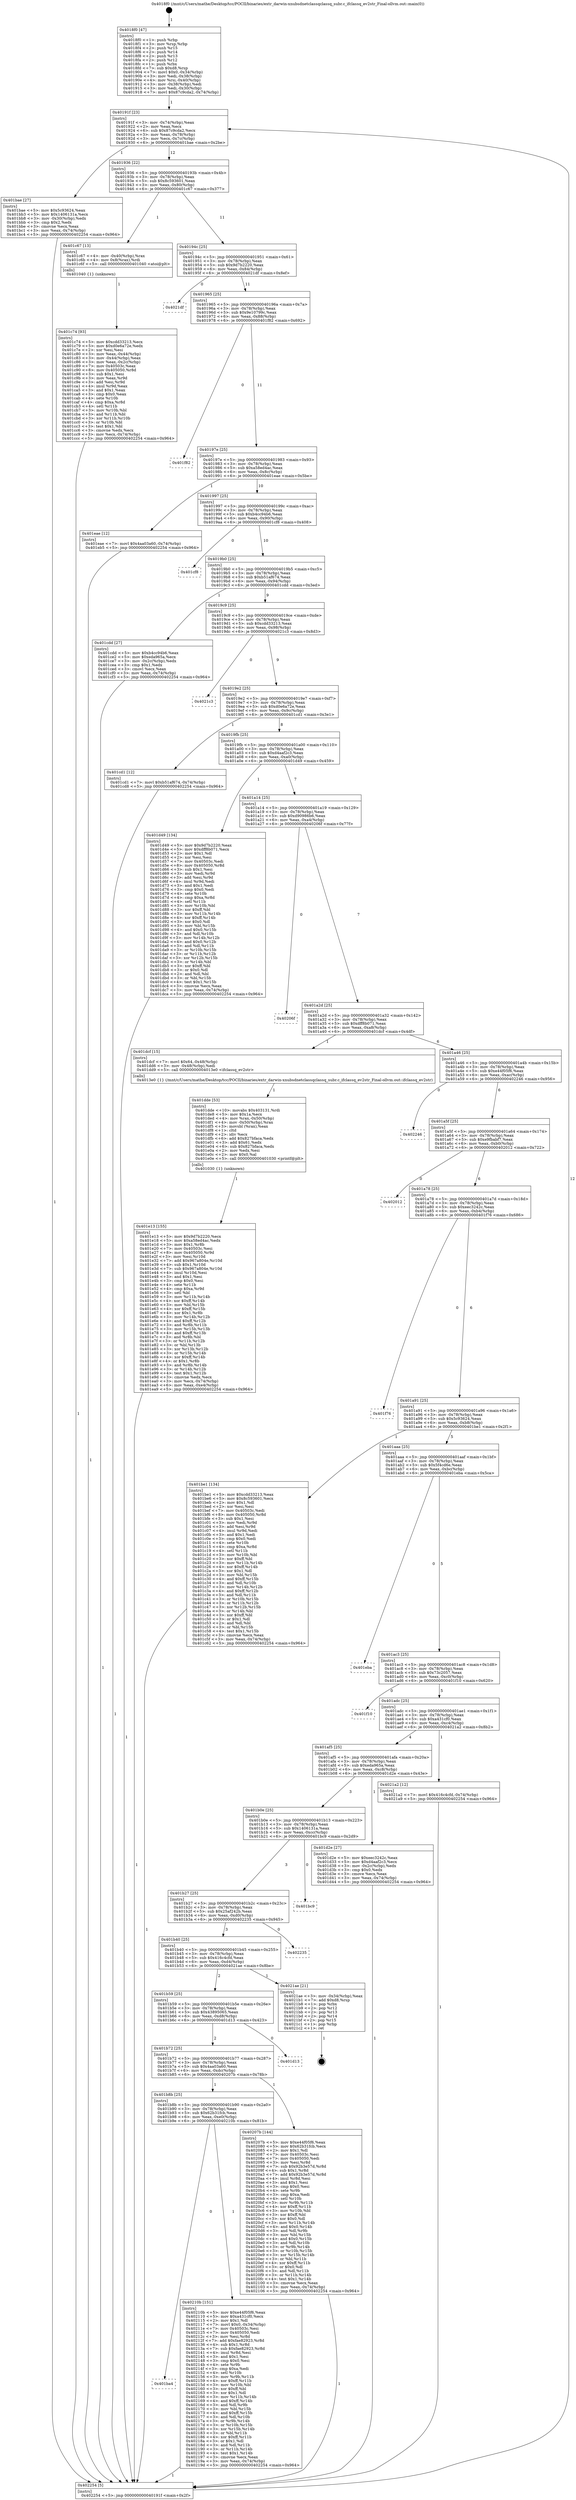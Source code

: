 digraph "0x4018f0" {
  label = "0x4018f0 (/mnt/c/Users/mathe/Desktop/tcc/POCII/binaries/extr_darwin-xnubsdnetclassqclassq_subr.c_ifclassq_ev2str_Final-ollvm.out::main(0))"
  labelloc = "t"
  node[shape=record]

  Entry [label="",width=0.3,height=0.3,shape=circle,fillcolor=black,style=filled]
  "0x40191f" [label="{
     0x40191f [23]\l
     | [instrs]\l
     &nbsp;&nbsp;0x40191f \<+3\>: mov -0x74(%rbp),%eax\l
     &nbsp;&nbsp;0x401922 \<+2\>: mov %eax,%ecx\l
     &nbsp;&nbsp;0x401924 \<+6\>: sub $0x87c9cda2,%ecx\l
     &nbsp;&nbsp;0x40192a \<+3\>: mov %eax,-0x78(%rbp)\l
     &nbsp;&nbsp;0x40192d \<+3\>: mov %ecx,-0x7c(%rbp)\l
     &nbsp;&nbsp;0x401930 \<+6\>: je 0000000000401bae \<main+0x2be\>\l
  }"]
  "0x401bae" [label="{
     0x401bae [27]\l
     | [instrs]\l
     &nbsp;&nbsp;0x401bae \<+5\>: mov $0x5c93624,%eax\l
     &nbsp;&nbsp;0x401bb3 \<+5\>: mov $0x1406131a,%ecx\l
     &nbsp;&nbsp;0x401bb8 \<+3\>: mov -0x30(%rbp),%edx\l
     &nbsp;&nbsp;0x401bbb \<+3\>: cmp $0x2,%edx\l
     &nbsp;&nbsp;0x401bbe \<+3\>: cmovne %ecx,%eax\l
     &nbsp;&nbsp;0x401bc1 \<+3\>: mov %eax,-0x74(%rbp)\l
     &nbsp;&nbsp;0x401bc4 \<+5\>: jmp 0000000000402254 \<main+0x964\>\l
  }"]
  "0x401936" [label="{
     0x401936 [22]\l
     | [instrs]\l
     &nbsp;&nbsp;0x401936 \<+5\>: jmp 000000000040193b \<main+0x4b\>\l
     &nbsp;&nbsp;0x40193b \<+3\>: mov -0x78(%rbp),%eax\l
     &nbsp;&nbsp;0x40193e \<+5\>: sub $0x8c593601,%eax\l
     &nbsp;&nbsp;0x401943 \<+3\>: mov %eax,-0x80(%rbp)\l
     &nbsp;&nbsp;0x401946 \<+6\>: je 0000000000401c67 \<main+0x377\>\l
  }"]
  "0x402254" [label="{
     0x402254 [5]\l
     | [instrs]\l
     &nbsp;&nbsp;0x402254 \<+5\>: jmp 000000000040191f \<main+0x2f\>\l
  }"]
  "0x4018f0" [label="{
     0x4018f0 [47]\l
     | [instrs]\l
     &nbsp;&nbsp;0x4018f0 \<+1\>: push %rbp\l
     &nbsp;&nbsp;0x4018f1 \<+3\>: mov %rsp,%rbp\l
     &nbsp;&nbsp;0x4018f4 \<+2\>: push %r15\l
     &nbsp;&nbsp;0x4018f6 \<+2\>: push %r14\l
     &nbsp;&nbsp;0x4018f8 \<+2\>: push %r13\l
     &nbsp;&nbsp;0x4018fa \<+2\>: push %r12\l
     &nbsp;&nbsp;0x4018fc \<+1\>: push %rbx\l
     &nbsp;&nbsp;0x4018fd \<+7\>: sub $0xd8,%rsp\l
     &nbsp;&nbsp;0x401904 \<+7\>: movl $0x0,-0x34(%rbp)\l
     &nbsp;&nbsp;0x40190b \<+3\>: mov %edi,-0x38(%rbp)\l
     &nbsp;&nbsp;0x40190e \<+4\>: mov %rsi,-0x40(%rbp)\l
     &nbsp;&nbsp;0x401912 \<+3\>: mov -0x38(%rbp),%edi\l
     &nbsp;&nbsp;0x401915 \<+3\>: mov %edi,-0x30(%rbp)\l
     &nbsp;&nbsp;0x401918 \<+7\>: movl $0x87c9cda2,-0x74(%rbp)\l
  }"]
  Exit [label="",width=0.3,height=0.3,shape=circle,fillcolor=black,style=filled,peripheries=2]
  "0x401c67" [label="{
     0x401c67 [13]\l
     | [instrs]\l
     &nbsp;&nbsp;0x401c67 \<+4\>: mov -0x40(%rbp),%rax\l
     &nbsp;&nbsp;0x401c6b \<+4\>: mov 0x8(%rax),%rdi\l
     &nbsp;&nbsp;0x401c6f \<+5\>: call 0000000000401040 \<atoi@plt\>\l
     | [calls]\l
     &nbsp;&nbsp;0x401040 \{1\} (unknown)\l
  }"]
  "0x40194c" [label="{
     0x40194c [25]\l
     | [instrs]\l
     &nbsp;&nbsp;0x40194c \<+5\>: jmp 0000000000401951 \<main+0x61\>\l
     &nbsp;&nbsp;0x401951 \<+3\>: mov -0x78(%rbp),%eax\l
     &nbsp;&nbsp;0x401954 \<+5\>: sub $0x9d7b2220,%eax\l
     &nbsp;&nbsp;0x401959 \<+6\>: mov %eax,-0x84(%rbp)\l
     &nbsp;&nbsp;0x40195f \<+6\>: je 00000000004021df \<main+0x8ef\>\l
  }"]
  "0x401ba4" [label="{
     0x401ba4\l
  }", style=dashed]
  "0x4021df" [label="{
     0x4021df\l
  }", style=dashed]
  "0x401965" [label="{
     0x401965 [25]\l
     | [instrs]\l
     &nbsp;&nbsp;0x401965 \<+5\>: jmp 000000000040196a \<main+0x7a\>\l
     &nbsp;&nbsp;0x40196a \<+3\>: mov -0x78(%rbp),%eax\l
     &nbsp;&nbsp;0x40196d \<+5\>: sub $0x9e10799c,%eax\l
     &nbsp;&nbsp;0x401972 \<+6\>: mov %eax,-0x88(%rbp)\l
     &nbsp;&nbsp;0x401978 \<+6\>: je 0000000000401f82 \<main+0x692\>\l
  }"]
  "0x40210b" [label="{
     0x40210b [151]\l
     | [instrs]\l
     &nbsp;&nbsp;0x40210b \<+5\>: mov $0xe44f05f6,%eax\l
     &nbsp;&nbsp;0x402110 \<+5\>: mov $0xa431cf0,%ecx\l
     &nbsp;&nbsp;0x402115 \<+2\>: mov $0x1,%dl\l
     &nbsp;&nbsp;0x402117 \<+7\>: movl $0x0,-0x34(%rbp)\l
     &nbsp;&nbsp;0x40211e \<+7\>: mov 0x40503c,%esi\l
     &nbsp;&nbsp;0x402125 \<+7\>: mov 0x405050,%edi\l
     &nbsp;&nbsp;0x40212c \<+3\>: mov %esi,%r8d\l
     &nbsp;&nbsp;0x40212f \<+7\>: add $0xfae82923,%r8d\l
     &nbsp;&nbsp;0x402136 \<+4\>: sub $0x1,%r8d\l
     &nbsp;&nbsp;0x40213a \<+7\>: sub $0xfae82923,%r8d\l
     &nbsp;&nbsp;0x402141 \<+4\>: imul %r8d,%esi\l
     &nbsp;&nbsp;0x402145 \<+3\>: and $0x1,%esi\l
     &nbsp;&nbsp;0x402148 \<+3\>: cmp $0x0,%esi\l
     &nbsp;&nbsp;0x40214b \<+4\>: sete %r9b\l
     &nbsp;&nbsp;0x40214f \<+3\>: cmp $0xa,%edi\l
     &nbsp;&nbsp;0x402152 \<+4\>: setl %r10b\l
     &nbsp;&nbsp;0x402156 \<+3\>: mov %r9b,%r11b\l
     &nbsp;&nbsp;0x402159 \<+4\>: xor $0xff,%r11b\l
     &nbsp;&nbsp;0x40215d \<+3\>: mov %r10b,%bl\l
     &nbsp;&nbsp;0x402160 \<+3\>: xor $0xff,%bl\l
     &nbsp;&nbsp;0x402163 \<+3\>: xor $0x1,%dl\l
     &nbsp;&nbsp;0x402166 \<+3\>: mov %r11b,%r14b\l
     &nbsp;&nbsp;0x402169 \<+4\>: and $0xff,%r14b\l
     &nbsp;&nbsp;0x40216d \<+3\>: and %dl,%r9b\l
     &nbsp;&nbsp;0x402170 \<+3\>: mov %bl,%r15b\l
     &nbsp;&nbsp;0x402173 \<+4\>: and $0xff,%r15b\l
     &nbsp;&nbsp;0x402177 \<+3\>: and %dl,%r10b\l
     &nbsp;&nbsp;0x40217a \<+3\>: or %r9b,%r14b\l
     &nbsp;&nbsp;0x40217d \<+3\>: or %r10b,%r15b\l
     &nbsp;&nbsp;0x402180 \<+3\>: xor %r15b,%r14b\l
     &nbsp;&nbsp;0x402183 \<+3\>: or %bl,%r11b\l
     &nbsp;&nbsp;0x402186 \<+4\>: xor $0xff,%r11b\l
     &nbsp;&nbsp;0x40218a \<+3\>: or $0x1,%dl\l
     &nbsp;&nbsp;0x40218d \<+3\>: and %dl,%r11b\l
     &nbsp;&nbsp;0x402190 \<+3\>: or %r11b,%r14b\l
     &nbsp;&nbsp;0x402193 \<+4\>: test $0x1,%r14b\l
     &nbsp;&nbsp;0x402197 \<+3\>: cmovne %ecx,%eax\l
     &nbsp;&nbsp;0x40219a \<+3\>: mov %eax,-0x74(%rbp)\l
     &nbsp;&nbsp;0x40219d \<+5\>: jmp 0000000000402254 \<main+0x964\>\l
  }"]
  "0x401f82" [label="{
     0x401f82\l
  }", style=dashed]
  "0x40197e" [label="{
     0x40197e [25]\l
     | [instrs]\l
     &nbsp;&nbsp;0x40197e \<+5\>: jmp 0000000000401983 \<main+0x93\>\l
     &nbsp;&nbsp;0x401983 \<+3\>: mov -0x78(%rbp),%eax\l
     &nbsp;&nbsp;0x401986 \<+5\>: sub $0xa58ed4ac,%eax\l
     &nbsp;&nbsp;0x40198b \<+6\>: mov %eax,-0x8c(%rbp)\l
     &nbsp;&nbsp;0x401991 \<+6\>: je 0000000000401eae \<main+0x5be\>\l
  }"]
  "0x401b8b" [label="{
     0x401b8b [25]\l
     | [instrs]\l
     &nbsp;&nbsp;0x401b8b \<+5\>: jmp 0000000000401b90 \<main+0x2a0\>\l
     &nbsp;&nbsp;0x401b90 \<+3\>: mov -0x78(%rbp),%eax\l
     &nbsp;&nbsp;0x401b93 \<+5\>: sub $0x62b31fcb,%eax\l
     &nbsp;&nbsp;0x401b98 \<+6\>: mov %eax,-0xe0(%rbp)\l
     &nbsp;&nbsp;0x401b9e \<+6\>: je 000000000040210b \<main+0x81b\>\l
  }"]
  "0x401eae" [label="{
     0x401eae [12]\l
     | [instrs]\l
     &nbsp;&nbsp;0x401eae \<+7\>: movl $0x4aa03a60,-0x74(%rbp)\l
     &nbsp;&nbsp;0x401eb5 \<+5\>: jmp 0000000000402254 \<main+0x964\>\l
  }"]
  "0x401997" [label="{
     0x401997 [25]\l
     | [instrs]\l
     &nbsp;&nbsp;0x401997 \<+5\>: jmp 000000000040199c \<main+0xac\>\l
     &nbsp;&nbsp;0x40199c \<+3\>: mov -0x78(%rbp),%eax\l
     &nbsp;&nbsp;0x40199f \<+5\>: sub $0xb4cc94b6,%eax\l
     &nbsp;&nbsp;0x4019a4 \<+6\>: mov %eax,-0x90(%rbp)\l
     &nbsp;&nbsp;0x4019aa \<+6\>: je 0000000000401cf8 \<main+0x408\>\l
  }"]
  "0x40207b" [label="{
     0x40207b [144]\l
     | [instrs]\l
     &nbsp;&nbsp;0x40207b \<+5\>: mov $0xe44f05f6,%eax\l
     &nbsp;&nbsp;0x402080 \<+5\>: mov $0x62b31fcb,%ecx\l
     &nbsp;&nbsp;0x402085 \<+2\>: mov $0x1,%dl\l
     &nbsp;&nbsp;0x402087 \<+7\>: mov 0x40503c,%esi\l
     &nbsp;&nbsp;0x40208e \<+7\>: mov 0x405050,%edi\l
     &nbsp;&nbsp;0x402095 \<+3\>: mov %esi,%r8d\l
     &nbsp;&nbsp;0x402098 \<+7\>: sub $0x92b3e57d,%r8d\l
     &nbsp;&nbsp;0x40209f \<+4\>: sub $0x1,%r8d\l
     &nbsp;&nbsp;0x4020a3 \<+7\>: add $0x92b3e57d,%r8d\l
     &nbsp;&nbsp;0x4020aa \<+4\>: imul %r8d,%esi\l
     &nbsp;&nbsp;0x4020ae \<+3\>: and $0x1,%esi\l
     &nbsp;&nbsp;0x4020b1 \<+3\>: cmp $0x0,%esi\l
     &nbsp;&nbsp;0x4020b4 \<+4\>: sete %r9b\l
     &nbsp;&nbsp;0x4020b8 \<+3\>: cmp $0xa,%edi\l
     &nbsp;&nbsp;0x4020bb \<+4\>: setl %r10b\l
     &nbsp;&nbsp;0x4020bf \<+3\>: mov %r9b,%r11b\l
     &nbsp;&nbsp;0x4020c2 \<+4\>: xor $0xff,%r11b\l
     &nbsp;&nbsp;0x4020c6 \<+3\>: mov %r10b,%bl\l
     &nbsp;&nbsp;0x4020c9 \<+3\>: xor $0xff,%bl\l
     &nbsp;&nbsp;0x4020cc \<+3\>: xor $0x0,%dl\l
     &nbsp;&nbsp;0x4020cf \<+3\>: mov %r11b,%r14b\l
     &nbsp;&nbsp;0x4020d2 \<+4\>: and $0x0,%r14b\l
     &nbsp;&nbsp;0x4020d6 \<+3\>: and %dl,%r9b\l
     &nbsp;&nbsp;0x4020d9 \<+3\>: mov %bl,%r15b\l
     &nbsp;&nbsp;0x4020dc \<+4\>: and $0x0,%r15b\l
     &nbsp;&nbsp;0x4020e0 \<+3\>: and %dl,%r10b\l
     &nbsp;&nbsp;0x4020e3 \<+3\>: or %r9b,%r14b\l
     &nbsp;&nbsp;0x4020e6 \<+3\>: or %r10b,%r15b\l
     &nbsp;&nbsp;0x4020e9 \<+3\>: xor %r15b,%r14b\l
     &nbsp;&nbsp;0x4020ec \<+3\>: or %bl,%r11b\l
     &nbsp;&nbsp;0x4020ef \<+4\>: xor $0xff,%r11b\l
     &nbsp;&nbsp;0x4020f3 \<+3\>: or $0x0,%dl\l
     &nbsp;&nbsp;0x4020f6 \<+3\>: and %dl,%r11b\l
     &nbsp;&nbsp;0x4020f9 \<+3\>: or %r11b,%r14b\l
     &nbsp;&nbsp;0x4020fc \<+4\>: test $0x1,%r14b\l
     &nbsp;&nbsp;0x402100 \<+3\>: cmovne %ecx,%eax\l
     &nbsp;&nbsp;0x402103 \<+3\>: mov %eax,-0x74(%rbp)\l
     &nbsp;&nbsp;0x402106 \<+5\>: jmp 0000000000402254 \<main+0x964\>\l
  }"]
  "0x401cf8" [label="{
     0x401cf8\l
  }", style=dashed]
  "0x4019b0" [label="{
     0x4019b0 [25]\l
     | [instrs]\l
     &nbsp;&nbsp;0x4019b0 \<+5\>: jmp 00000000004019b5 \<main+0xc5\>\l
     &nbsp;&nbsp;0x4019b5 \<+3\>: mov -0x78(%rbp),%eax\l
     &nbsp;&nbsp;0x4019b8 \<+5\>: sub $0xb51af674,%eax\l
     &nbsp;&nbsp;0x4019bd \<+6\>: mov %eax,-0x94(%rbp)\l
     &nbsp;&nbsp;0x4019c3 \<+6\>: je 0000000000401cdd \<main+0x3ed\>\l
  }"]
  "0x401b72" [label="{
     0x401b72 [25]\l
     | [instrs]\l
     &nbsp;&nbsp;0x401b72 \<+5\>: jmp 0000000000401b77 \<main+0x287\>\l
     &nbsp;&nbsp;0x401b77 \<+3\>: mov -0x78(%rbp),%eax\l
     &nbsp;&nbsp;0x401b7a \<+5\>: sub $0x4aa03a60,%eax\l
     &nbsp;&nbsp;0x401b7f \<+6\>: mov %eax,-0xdc(%rbp)\l
     &nbsp;&nbsp;0x401b85 \<+6\>: je 000000000040207b \<main+0x78b\>\l
  }"]
  "0x401cdd" [label="{
     0x401cdd [27]\l
     | [instrs]\l
     &nbsp;&nbsp;0x401cdd \<+5\>: mov $0xb4cc94b6,%eax\l
     &nbsp;&nbsp;0x401ce2 \<+5\>: mov $0xeda965a,%ecx\l
     &nbsp;&nbsp;0x401ce7 \<+3\>: mov -0x2c(%rbp),%edx\l
     &nbsp;&nbsp;0x401cea \<+3\>: cmp $0x1,%edx\l
     &nbsp;&nbsp;0x401ced \<+3\>: cmovl %ecx,%eax\l
     &nbsp;&nbsp;0x401cf0 \<+3\>: mov %eax,-0x74(%rbp)\l
     &nbsp;&nbsp;0x401cf3 \<+5\>: jmp 0000000000402254 \<main+0x964\>\l
  }"]
  "0x4019c9" [label="{
     0x4019c9 [25]\l
     | [instrs]\l
     &nbsp;&nbsp;0x4019c9 \<+5\>: jmp 00000000004019ce \<main+0xde\>\l
     &nbsp;&nbsp;0x4019ce \<+3\>: mov -0x78(%rbp),%eax\l
     &nbsp;&nbsp;0x4019d1 \<+5\>: sub $0xcdd33213,%eax\l
     &nbsp;&nbsp;0x4019d6 \<+6\>: mov %eax,-0x98(%rbp)\l
     &nbsp;&nbsp;0x4019dc \<+6\>: je 00000000004021c3 \<main+0x8d3\>\l
  }"]
  "0x401d13" [label="{
     0x401d13\l
  }", style=dashed]
  "0x4021c3" [label="{
     0x4021c3\l
  }", style=dashed]
  "0x4019e2" [label="{
     0x4019e2 [25]\l
     | [instrs]\l
     &nbsp;&nbsp;0x4019e2 \<+5\>: jmp 00000000004019e7 \<main+0xf7\>\l
     &nbsp;&nbsp;0x4019e7 \<+3\>: mov -0x78(%rbp),%eax\l
     &nbsp;&nbsp;0x4019ea \<+5\>: sub $0xd0e6a72e,%eax\l
     &nbsp;&nbsp;0x4019ef \<+6\>: mov %eax,-0x9c(%rbp)\l
     &nbsp;&nbsp;0x4019f5 \<+6\>: je 0000000000401cd1 \<main+0x3e1\>\l
  }"]
  "0x401b59" [label="{
     0x401b59 [25]\l
     | [instrs]\l
     &nbsp;&nbsp;0x401b59 \<+5\>: jmp 0000000000401b5e \<main+0x26e\>\l
     &nbsp;&nbsp;0x401b5e \<+3\>: mov -0x78(%rbp),%eax\l
     &nbsp;&nbsp;0x401b61 \<+5\>: sub $0x43895065,%eax\l
     &nbsp;&nbsp;0x401b66 \<+6\>: mov %eax,-0xd8(%rbp)\l
     &nbsp;&nbsp;0x401b6c \<+6\>: je 0000000000401d13 \<main+0x423\>\l
  }"]
  "0x401cd1" [label="{
     0x401cd1 [12]\l
     | [instrs]\l
     &nbsp;&nbsp;0x401cd1 \<+7\>: movl $0xb51af674,-0x74(%rbp)\l
     &nbsp;&nbsp;0x401cd8 \<+5\>: jmp 0000000000402254 \<main+0x964\>\l
  }"]
  "0x4019fb" [label="{
     0x4019fb [25]\l
     | [instrs]\l
     &nbsp;&nbsp;0x4019fb \<+5\>: jmp 0000000000401a00 \<main+0x110\>\l
     &nbsp;&nbsp;0x401a00 \<+3\>: mov -0x78(%rbp),%eax\l
     &nbsp;&nbsp;0x401a03 \<+5\>: sub $0xd4aaf2c3,%eax\l
     &nbsp;&nbsp;0x401a08 \<+6\>: mov %eax,-0xa0(%rbp)\l
     &nbsp;&nbsp;0x401a0e \<+6\>: je 0000000000401d49 \<main+0x459\>\l
  }"]
  "0x4021ae" [label="{
     0x4021ae [21]\l
     | [instrs]\l
     &nbsp;&nbsp;0x4021ae \<+3\>: mov -0x34(%rbp),%eax\l
     &nbsp;&nbsp;0x4021b1 \<+7\>: add $0xd8,%rsp\l
     &nbsp;&nbsp;0x4021b8 \<+1\>: pop %rbx\l
     &nbsp;&nbsp;0x4021b9 \<+2\>: pop %r12\l
     &nbsp;&nbsp;0x4021bb \<+2\>: pop %r13\l
     &nbsp;&nbsp;0x4021bd \<+2\>: pop %r14\l
     &nbsp;&nbsp;0x4021bf \<+2\>: pop %r15\l
     &nbsp;&nbsp;0x4021c1 \<+1\>: pop %rbp\l
     &nbsp;&nbsp;0x4021c2 \<+1\>: ret\l
  }"]
  "0x401d49" [label="{
     0x401d49 [134]\l
     | [instrs]\l
     &nbsp;&nbsp;0x401d49 \<+5\>: mov $0x9d7b2220,%eax\l
     &nbsp;&nbsp;0x401d4e \<+5\>: mov $0xdff8b071,%ecx\l
     &nbsp;&nbsp;0x401d53 \<+2\>: mov $0x1,%dl\l
     &nbsp;&nbsp;0x401d55 \<+2\>: xor %esi,%esi\l
     &nbsp;&nbsp;0x401d57 \<+7\>: mov 0x40503c,%edi\l
     &nbsp;&nbsp;0x401d5e \<+8\>: mov 0x405050,%r8d\l
     &nbsp;&nbsp;0x401d66 \<+3\>: sub $0x1,%esi\l
     &nbsp;&nbsp;0x401d69 \<+3\>: mov %edi,%r9d\l
     &nbsp;&nbsp;0x401d6c \<+3\>: add %esi,%r9d\l
     &nbsp;&nbsp;0x401d6f \<+4\>: imul %r9d,%edi\l
     &nbsp;&nbsp;0x401d73 \<+3\>: and $0x1,%edi\l
     &nbsp;&nbsp;0x401d76 \<+3\>: cmp $0x0,%edi\l
     &nbsp;&nbsp;0x401d79 \<+4\>: sete %r10b\l
     &nbsp;&nbsp;0x401d7d \<+4\>: cmp $0xa,%r8d\l
     &nbsp;&nbsp;0x401d81 \<+4\>: setl %r11b\l
     &nbsp;&nbsp;0x401d85 \<+3\>: mov %r10b,%bl\l
     &nbsp;&nbsp;0x401d88 \<+3\>: xor $0xff,%bl\l
     &nbsp;&nbsp;0x401d8b \<+3\>: mov %r11b,%r14b\l
     &nbsp;&nbsp;0x401d8e \<+4\>: xor $0xff,%r14b\l
     &nbsp;&nbsp;0x401d92 \<+3\>: xor $0x0,%dl\l
     &nbsp;&nbsp;0x401d95 \<+3\>: mov %bl,%r15b\l
     &nbsp;&nbsp;0x401d98 \<+4\>: and $0x0,%r15b\l
     &nbsp;&nbsp;0x401d9c \<+3\>: and %dl,%r10b\l
     &nbsp;&nbsp;0x401d9f \<+3\>: mov %r14b,%r12b\l
     &nbsp;&nbsp;0x401da2 \<+4\>: and $0x0,%r12b\l
     &nbsp;&nbsp;0x401da6 \<+3\>: and %dl,%r11b\l
     &nbsp;&nbsp;0x401da9 \<+3\>: or %r10b,%r15b\l
     &nbsp;&nbsp;0x401dac \<+3\>: or %r11b,%r12b\l
     &nbsp;&nbsp;0x401daf \<+3\>: xor %r12b,%r15b\l
     &nbsp;&nbsp;0x401db2 \<+3\>: or %r14b,%bl\l
     &nbsp;&nbsp;0x401db5 \<+3\>: xor $0xff,%bl\l
     &nbsp;&nbsp;0x401db8 \<+3\>: or $0x0,%dl\l
     &nbsp;&nbsp;0x401dbb \<+2\>: and %dl,%bl\l
     &nbsp;&nbsp;0x401dbd \<+3\>: or %bl,%r15b\l
     &nbsp;&nbsp;0x401dc0 \<+4\>: test $0x1,%r15b\l
     &nbsp;&nbsp;0x401dc4 \<+3\>: cmovne %ecx,%eax\l
     &nbsp;&nbsp;0x401dc7 \<+3\>: mov %eax,-0x74(%rbp)\l
     &nbsp;&nbsp;0x401dca \<+5\>: jmp 0000000000402254 \<main+0x964\>\l
  }"]
  "0x401a14" [label="{
     0x401a14 [25]\l
     | [instrs]\l
     &nbsp;&nbsp;0x401a14 \<+5\>: jmp 0000000000401a19 \<main+0x129\>\l
     &nbsp;&nbsp;0x401a19 \<+3\>: mov -0x78(%rbp),%eax\l
     &nbsp;&nbsp;0x401a1c \<+5\>: sub $0xd90986b6,%eax\l
     &nbsp;&nbsp;0x401a21 \<+6\>: mov %eax,-0xa4(%rbp)\l
     &nbsp;&nbsp;0x401a27 \<+6\>: je 000000000040206f \<main+0x77f\>\l
  }"]
  "0x401b40" [label="{
     0x401b40 [25]\l
     | [instrs]\l
     &nbsp;&nbsp;0x401b40 \<+5\>: jmp 0000000000401b45 \<main+0x255\>\l
     &nbsp;&nbsp;0x401b45 \<+3\>: mov -0x78(%rbp),%eax\l
     &nbsp;&nbsp;0x401b48 \<+5\>: sub $0x416c4cfd,%eax\l
     &nbsp;&nbsp;0x401b4d \<+6\>: mov %eax,-0xd4(%rbp)\l
     &nbsp;&nbsp;0x401b53 \<+6\>: je 00000000004021ae \<main+0x8be\>\l
  }"]
  "0x40206f" [label="{
     0x40206f\l
  }", style=dashed]
  "0x401a2d" [label="{
     0x401a2d [25]\l
     | [instrs]\l
     &nbsp;&nbsp;0x401a2d \<+5\>: jmp 0000000000401a32 \<main+0x142\>\l
     &nbsp;&nbsp;0x401a32 \<+3\>: mov -0x78(%rbp),%eax\l
     &nbsp;&nbsp;0x401a35 \<+5\>: sub $0xdff8b071,%eax\l
     &nbsp;&nbsp;0x401a3a \<+6\>: mov %eax,-0xa8(%rbp)\l
     &nbsp;&nbsp;0x401a40 \<+6\>: je 0000000000401dcf \<main+0x4df\>\l
  }"]
  "0x402235" [label="{
     0x402235\l
  }", style=dashed]
  "0x401dcf" [label="{
     0x401dcf [15]\l
     | [instrs]\l
     &nbsp;&nbsp;0x401dcf \<+7\>: movl $0x64,-0x48(%rbp)\l
     &nbsp;&nbsp;0x401dd6 \<+3\>: mov -0x48(%rbp),%edi\l
     &nbsp;&nbsp;0x401dd9 \<+5\>: call 00000000004013e0 \<ifclassq_ev2str\>\l
     | [calls]\l
     &nbsp;&nbsp;0x4013e0 \{1\} (/mnt/c/Users/mathe/Desktop/tcc/POCII/binaries/extr_darwin-xnubsdnetclassqclassq_subr.c_ifclassq_ev2str_Final-ollvm.out::ifclassq_ev2str)\l
  }"]
  "0x401a46" [label="{
     0x401a46 [25]\l
     | [instrs]\l
     &nbsp;&nbsp;0x401a46 \<+5\>: jmp 0000000000401a4b \<main+0x15b\>\l
     &nbsp;&nbsp;0x401a4b \<+3\>: mov -0x78(%rbp),%eax\l
     &nbsp;&nbsp;0x401a4e \<+5\>: sub $0xe44f05f6,%eax\l
     &nbsp;&nbsp;0x401a53 \<+6\>: mov %eax,-0xac(%rbp)\l
     &nbsp;&nbsp;0x401a59 \<+6\>: je 0000000000402246 \<main+0x956\>\l
  }"]
  "0x401b27" [label="{
     0x401b27 [25]\l
     | [instrs]\l
     &nbsp;&nbsp;0x401b27 \<+5\>: jmp 0000000000401b2c \<main+0x23c\>\l
     &nbsp;&nbsp;0x401b2c \<+3\>: mov -0x78(%rbp),%eax\l
     &nbsp;&nbsp;0x401b2f \<+5\>: sub $0x25af242b,%eax\l
     &nbsp;&nbsp;0x401b34 \<+6\>: mov %eax,-0xd0(%rbp)\l
     &nbsp;&nbsp;0x401b3a \<+6\>: je 0000000000402235 \<main+0x945\>\l
  }"]
  "0x402246" [label="{
     0x402246\l
  }", style=dashed]
  "0x401a5f" [label="{
     0x401a5f [25]\l
     | [instrs]\l
     &nbsp;&nbsp;0x401a5f \<+5\>: jmp 0000000000401a64 \<main+0x174\>\l
     &nbsp;&nbsp;0x401a64 \<+3\>: mov -0x78(%rbp),%eax\l
     &nbsp;&nbsp;0x401a67 \<+5\>: sub $0xe9fbabf7,%eax\l
     &nbsp;&nbsp;0x401a6c \<+6\>: mov %eax,-0xb0(%rbp)\l
     &nbsp;&nbsp;0x401a72 \<+6\>: je 0000000000402012 \<main+0x722\>\l
  }"]
  "0x401bc9" [label="{
     0x401bc9\l
  }", style=dashed]
  "0x402012" [label="{
     0x402012\l
  }", style=dashed]
  "0x401a78" [label="{
     0x401a78 [25]\l
     | [instrs]\l
     &nbsp;&nbsp;0x401a78 \<+5\>: jmp 0000000000401a7d \<main+0x18d\>\l
     &nbsp;&nbsp;0x401a7d \<+3\>: mov -0x78(%rbp),%eax\l
     &nbsp;&nbsp;0x401a80 \<+5\>: sub $0xeec3242c,%eax\l
     &nbsp;&nbsp;0x401a85 \<+6\>: mov %eax,-0xb4(%rbp)\l
     &nbsp;&nbsp;0x401a8b \<+6\>: je 0000000000401f76 \<main+0x686\>\l
  }"]
  "0x401e13" [label="{
     0x401e13 [155]\l
     | [instrs]\l
     &nbsp;&nbsp;0x401e13 \<+5\>: mov $0x9d7b2220,%ecx\l
     &nbsp;&nbsp;0x401e18 \<+5\>: mov $0xa58ed4ac,%edx\l
     &nbsp;&nbsp;0x401e1d \<+3\>: mov $0x1,%r8b\l
     &nbsp;&nbsp;0x401e20 \<+7\>: mov 0x40503c,%esi\l
     &nbsp;&nbsp;0x401e27 \<+8\>: mov 0x405050,%r9d\l
     &nbsp;&nbsp;0x401e2f \<+3\>: mov %esi,%r10d\l
     &nbsp;&nbsp;0x401e32 \<+7\>: add $0x967a804e,%r10d\l
     &nbsp;&nbsp;0x401e39 \<+4\>: sub $0x1,%r10d\l
     &nbsp;&nbsp;0x401e3d \<+7\>: sub $0x967a804e,%r10d\l
     &nbsp;&nbsp;0x401e44 \<+4\>: imul %r10d,%esi\l
     &nbsp;&nbsp;0x401e48 \<+3\>: and $0x1,%esi\l
     &nbsp;&nbsp;0x401e4b \<+3\>: cmp $0x0,%esi\l
     &nbsp;&nbsp;0x401e4e \<+4\>: sete %r11b\l
     &nbsp;&nbsp;0x401e52 \<+4\>: cmp $0xa,%r9d\l
     &nbsp;&nbsp;0x401e56 \<+3\>: setl %bl\l
     &nbsp;&nbsp;0x401e59 \<+3\>: mov %r11b,%r14b\l
     &nbsp;&nbsp;0x401e5c \<+4\>: xor $0xff,%r14b\l
     &nbsp;&nbsp;0x401e60 \<+3\>: mov %bl,%r15b\l
     &nbsp;&nbsp;0x401e63 \<+4\>: xor $0xff,%r15b\l
     &nbsp;&nbsp;0x401e67 \<+4\>: xor $0x1,%r8b\l
     &nbsp;&nbsp;0x401e6b \<+3\>: mov %r14b,%r12b\l
     &nbsp;&nbsp;0x401e6e \<+4\>: and $0xff,%r12b\l
     &nbsp;&nbsp;0x401e72 \<+3\>: and %r8b,%r11b\l
     &nbsp;&nbsp;0x401e75 \<+3\>: mov %r15b,%r13b\l
     &nbsp;&nbsp;0x401e78 \<+4\>: and $0xff,%r13b\l
     &nbsp;&nbsp;0x401e7c \<+3\>: and %r8b,%bl\l
     &nbsp;&nbsp;0x401e7f \<+3\>: or %r11b,%r12b\l
     &nbsp;&nbsp;0x401e82 \<+3\>: or %bl,%r13b\l
     &nbsp;&nbsp;0x401e85 \<+3\>: xor %r13b,%r12b\l
     &nbsp;&nbsp;0x401e88 \<+3\>: or %r15b,%r14b\l
     &nbsp;&nbsp;0x401e8b \<+4\>: xor $0xff,%r14b\l
     &nbsp;&nbsp;0x401e8f \<+4\>: or $0x1,%r8b\l
     &nbsp;&nbsp;0x401e93 \<+3\>: and %r8b,%r14b\l
     &nbsp;&nbsp;0x401e96 \<+3\>: or %r14b,%r12b\l
     &nbsp;&nbsp;0x401e99 \<+4\>: test $0x1,%r12b\l
     &nbsp;&nbsp;0x401e9d \<+3\>: cmovne %edx,%ecx\l
     &nbsp;&nbsp;0x401ea0 \<+3\>: mov %ecx,-0x74(%rbp)\l
     &nbsp;&nbsp;0x401ea3 \<+6\>: mov %eax,-0xe4(%rbp)\l
     &nbsp;&nbsp;0x401ea9 \<+5\>: jmp 0000000000402254 \<main+0x964\>\l
  }"]
  "0x401f76" [label="{
     0x401f76\l
  }", style=dashed]
  "0x401a91" [label="{
     0x401a91 [25]\l
     | [instrs]\l
     &nbsp;&nbsp;0x401a91 \<+5\>: jmp 0000000000401a96 \<main+0x1a6\>\l
     &nbsp;&nbsp;0x401a96 \<+3\>: mov -0x78(%rbp),%eax\l
     &nbsp;&nbsp;0x401a99 \<+5\>: sub $0x5c93624,%eax\l
     &nbsp;&nbsp;0x401a9e \<+6\>: mov %eax,-0xb8(%rbp)\l
     &nbsp;&nbsp;0x401aa4 \<+6\>: je 0000000000401be1 \<main+0x2f1\>\l
  }"]
  "0x401dde" [label="{
     0x401dde [53]\l
     | [instrs]\l
     &nbsp;&nbsp;0x401dde \<+10\>: movabs $0x403131,%rdi\l
     &nbsp;&nbsp;0x401de8 \<+5\>: mov $0x1a,%ecx\l
     &nbsp;&nbsp;0x401ded \<+4\>: mov %rax,-0x50(%rbp)\l
     &nbsp;&nbsp;0x401df1 \<+4\>: mov -0x50(%rbp),%rax\l
     &nbsp;&nbsp;0x401df5 \<+3\>: movsbl (%rax),%eax\l
     &nbsp;&nbsp;0x401df8 \<+1\>: cltd\l
     &nbsp;&nbsp;0x401df9 \<+2\>: idiv %ecx\l
     &nbsp;&nbsp;0x401dfb \<+6\>: add $0x827bfaca,%edx\l
     &nbsp;&nbsp;0x401e01 \<+3\>: add $0x61,%edx\l
     &nbsp;&nbsp;0x401e04 \<+6\>: sub $0x827bfaca,%edx\l
     &nbsp;&nbsp;0x401e0a \<+2\>: mov %edx,%esi\l
     &nbsp;&nbsp;0x401e0c \<+2\>: mov $0x0,%al\l
     &nbsp;&nbsp;0x401e0e \<+5\>: call 0000000000401030 \<printf@plt\>\l
     | [calls]\l
     &nbsp;&nbsp;0x401030 \{1\} (unknown)\l
  }"]
  "0x401be1" [label="{
     0x401be1 [134]\l
     | [instrs]\l
     &nbsp;&nbsp;0x401be1 \<+5\>: mov $0xcdd33213,%eax\l
     &nbsp;&nbsp;0x401be6 \<+5\>: mov $0x8c593601,%ecx\l
     &nbsp;&nbsp;0x401beb \<+2\>: mov $0x1,%dl\l
     &nbsp;&nbsp;0x401bed \<+2\>: xor %esi,%esi\l
     &nbsp;&nbsp;0x401bef \<+7\>: mov 0x40503c,%edi\l
     &nbsp;&nbsp;0x401bf6 \<+8\>: mov 0x405050,%r8d\l
     &nbsp;&nbsp;0x401bfe \<+3\>: sub $0x1,%esi\l
     &nbsp;&nbsp;0x401c01 \<+3\>: mov %edi,%r9d\l
     &nbsp;&nbsp;0x401c04 \<+3\>: add %esi,%r9d\l
     &nbsp;&nbsp;0x401c07 \<+4\>: imul %r9d,%edi\l
     &nbsp;&nbsp;0x401c0b \<+3\>: and $0x1,%edi\l
     &nbsp;&nbsp;0x401c0e \<+3\>: cmp $0x0,%edi\l
     &nbsp;&nbsp;0x401c11 \<+4\>: sete %r10b\l
     &nbsp;&nbsp;0x401c15 \<+4\>: cmp $0xa,%r8d\l
     &nbsp;&nbsp;0x401c19 \<+4\>: setl %r11b\l
     &nbsp;&nbsp;0x401c1d \<+3\>: mov %r10b,%bl\l
     &nbsp;&nbsp;0x401c20 \<+3\>: xor $0xff,%bl\l
     &nbsp;&nbsp;0x401c23 \<+3\>: mov %r11b,%r14b\l
     &nbsp;&nbsp;0x401c26 \<+4\>: xor $0xff,%r14b\l
     &nbsp;&nbsp;0x401c2a \<+3\>: xor $0x1,%dl\l
     &nbsp;&nbsp;0x401c2d \<+3\>: mov %bl,%r15b\l
     &nbsp;&nbsp;0x401c30 \<+4\>: and $0xff,%r15b\l
     &nbsp;&nbsp;0x401c34 \<+3\>: and %dl,%r10b\l
     &nbsp;&nbsp;0x401c37 \<+3\>: mov %r14b,%r12b\l
     &nbsp;&nbsp;0x401c3a \<+4\>: and $0xff,%r12b\l
     &nbsp;&nbsp;0x401c3e \<+3\>: and %dl,%r11b\l
     &nbsp;&nbsp;0x401c41 \<+3\>: or %r10b,%r15b\l
     &nbsp;&nbsp;0x401c44 \<+3\>: or %r11b,%r12b\l
     &nbsp;&nbsp;0x401c47 \<+3\>: xor %r12b,%r15b\l
     &nbsp;&nbsp;0x401c4a \<+3\>: or %r14b,%bl\l
     &nbsp;&nbsp;0x401c4d \<+3\>: xor $0xff,%bl\l
     &nbsp;&nbsp;0x401c50 \<+3\>: or $0x1,%dl\l
     &nbsp;&nbsp;0x401c53 \<+2\>: and %dl,%bl\l
     &nbsp;&nbsp;0x401c55 \<+3\>: or %bl,%r15b\l
     &nbsp;&nbsp;0x401c58 \<+4\>: test $0x1,%r15b\l
     &nbsp;&nbsp;0x401c5c \<+3\>: cmovne %ecx,%eax\l
     &nbsp;&nbsp;0x401c5f \<+3\>: mov %eax,-0x74(%rbp)\l
     &nbsp;&nbsp;0x401c62 \<+5\>: jmp 0000000000402254 \<main+0x964\>\l
  }"]
  "0x401aaa" [label="{
     0x401aaa [25]\l
     | [instrs]\l
     &nbsp;&nbsp;0x401aaa \<+5\>: jmp 0000000000401aaf \<main+0x1bf\>\l
     &nbsp;&nbsp;0x401aaf \<+3\>: mov -0x78(%rbp),%eax\l
     &nbsp;&nbsp;0x401ab2 \<+5\>: sub $0x5f4cd6e,%eax\l
     &nbsp;&nbsp;0x401ab7 \<+6\>: mov %eax,-0xbc(%rbp)\l
     &nbsp;&nbsp;0x401abd \<+6\>: je 0000000000401eba \<main+0x5ca\>\l
  }"]
  "0x401c74" [label="{
     0x401c74 [93]\l
     | [instrs]\l
     &nbsp;&nbsp;0x401c74 \<+5\>: mov $0xcdd33213,%ecx\l
     &nbsp;&nbsp;0x401c79 \<+5\>: mov $0xd0e6a72e,%edx\l
     &nbsp;&nbsp;0x401c7e \<+2\>: xor %esi,%esi\l
     &nbsp;&nbsp;0x401c80 \<+3\>: mov %eax,-0x44(%rbp)\l
     &nbsp;&nbsp;0x401c83 \<+3\>: mov -0x44(%rbp),%eax\l
     &nbsp;&nbsp;0x401c86 \<+3\>: mov %eax,-0x2c(%rbp)\l
     &nbsp;&nbsp;0x401c89 \<+7\>: mov 0x40503c,%eax\l
     &nbsp;&nbsp;0x401c90 \<+8\>: mov 0x405050,%r8d\l
     &nbsp;&nbsp;0x401c98 \<+3\>: sub $0x1,%esi\l
     &nbsp;&nbsp;0x401c9b \<+3\>: mov %eax,%r9d\l
     &nbsp;&nbsp;0x401c9e \<+3\>: add %esi,%r9d\l
     &nbsp;&nbsp;0x401ca1 \<+4\>: imul %r9d,%eax\l
     &nbsp;&nbsp;0x401ca5 \<+3\>: and $0x1,%eax\l
     &nbsp;&nbsp;0x401ca8 \<+3\>: cmp $0x0,%eax\l
     &nbsp;&nbsp;0x401cab \<+4\>: sete %r10b\l
     &nbsp;&nbsp;0x401caf \<+4\>: cmp $0xa,%r8d\l
     &nbsp;&nbsp;0x401cb3 \<+4\>: setl %r11b\l
     &nbsp;&nbsp;0x401cb7 \<+3\>: mov %r10b,%bl\l
     &nbsp;&nbsp;0x401cba \<+3\>: and %r11b,%bl\l
     &nbsp;&nbsp;0x401cbd \<+3\>: xor %r11b,%r10b\l
     &nbsp;&nbsp;0x401cc0 \<+3\>: or %r10b,%bl\l
     &nbsp;&nbsp;0x401cc3 \<+3\>: test $0x1,%bl\l
     &nbsp;&nbsp;0x401cc6 \<+3\>: cmovne %edx,%ecx\l
     &nbsp;&nbsp;0x401cc9 \<+3\>: mov %ecx,-0x74(%rbp)\l
     &nbsp;&nbsp;0x401ccc \<+5\>: jmp 0000000000402254 \<main+0x964\>\l
  }"]
  "0x401b0e" [label="{
     0x401b0e [25]\l
     | [instrs]\l
     &nbsp;&nbsp;0x401b0e \<+5\>: jmp 0000000000401b13 \<main+0x223\>\l
     &nbsp;&nbsp;0x401b13 \<+3\>: mov -0x78(%rbp),%eax\l
     &nbsp;&nbsp;0x401b16 \<+5\>: sub $0x1406131a,%eax\l
     &nbsp;&nbsp;0x401b1b \<+6\>: mov %eax,-0xcc(%rbp)\l
     &nbsp;&nbsp;0x401b21 \<+6\>: je 0000000000401bc9 \<main+0x2d9\>\l
  }"]
  "0x401eba" [label="{
     0x401eba\l
  }", style=dashed]
  "0x401ac3" [label="{
     0x401ac3 [25]\l
     | [instrs]\l
     &nbsp;&nbsp;0x401ac3 \<+5\>: jmp 0000000000401ac8 \<main+0x1d8\>\l
     &nbsp;&nbsp;0x401ac8 \<+3\>: mov -0x78(%rbp),%eax\l
     &nbsp;&nbsp;0x401acb \<+5\>: sub $0x73c2057,%eax\l
     &nbsp;&nbsp;0x401ad0 \<+6\>: mov %eax,-0xc0(%rbp)\l
     &nbsp;&nbsp;0x401ad6 \<+6\>: je 0000000000401f10 \<main+0x620\>\l
  }"]
  "0x401d2e" [label="{
     0x401d2e [27]\l
     | [instrs]\l
     &nbsp;&nbsp;0x401d2e \<+5\>: mov $0xeec3242c,%eax\l
     &nbsp;&nbsp;0x401d33 \<+5\>: mov $0xd4aaf2c3,%ecx\l
     &nbsp;&nbsp;0x401d38 \<+3\>: mov -0x2c(%rbp),%edx\l
     &nbsp;&nbsp;0x401d3b \<+3\>: cmp $0x0,%edx\l
     &nbsp;&nbsp;0x401d3e \<+3\>: cmove %ecx,%eax\l
     &nbsp;&nbsp;0x401d41 \<+3\>: mov %eax,-0x74(%rbp)\l
     &nbsp;&nbsp;0x401d44 \<+5\>: jmp 0000000000402254 \<main+0x964\>\l
  }"]
  "0x401f10" [label="{
     0x401f10\l
  }", style=dashed]
  "0x401adc" [label="{
     0x401adc [25]\l
     | [instrs]\l
     &nbsp;&nbsp;0x401adc \<+5\>: jmp 0000000000401ae1 \<main+0x1f1\>\l
     &nbsp;&nbsp;0x401ae1 \<+3\>: mov -0x78(%rbp),%eax\l
     &nbsp;&nbsp;0x401ae4 \<+5\>: sub $0xa431cf0,%eax\l
     &nbsp;&nbsp;0x401ae9 \<+6\>: mov %eax,-0xc4(%rbp)\l
     &nbsp;&nbsp;0x401aef \<+6\>: je 00000000004021a2 \<main+0x8b2\>\l
  }"]
  "0x401af5" [label="{
     0x401af5 [25]\l
     | [instrs]\l
     &nbsp;&nbsp;0x401af5 \<+5\>: jmp 0000000000401afa \<main+0x20a\>\l
     &nbsp;&nbsp;0x401afa \<+3\>: mov -0x78(%rbp),%eax\l
     &nbsp;&nbsp;0x401afd \<+5\>: sub $0xeda965a,%eax\l
     &nbsp;&nbsp;0x401b02 \<+6\>: mov %eax,-0xc8(%rbp)\l
     &nbsp;&nbsp;0x401b08 \<+6\>: je 0000000000401d2e \<main+0x43e\>\l
  }"]
  "0x4021a2" [label="{
     0x4021a2 [12]\l
     | [instrs]\l
     &nbsp;&nbsp;0x4021a2 \<+7\>: movl $0x416c4cfd,-0x74(%rbp)\l
     &nbsp;&nbsp;0x4021a9 \<+5\>: jmp 0000000000402254 \<main+0x964\>\l
  }"]
  Entry -> "0x4018f0" [label=" 1"]
  "0x40191f" -> "0x401bae" [label=" 1"]
  "0x40191f" -> "0x401936" [label=" 12"]
  "0x401bae" -> "0x402254" [label=" 1"]
  "0x4018f0" -> "0x40191f" [label=" 1"]
  "0x402254" -> "0x40191f" [label=" 12"]
  "0x4021ae" -> Exit [label=" 1"]
  "0x401936" -> "0x401c67" [label=" 1"]
  "0x401936" -> "0x40194c" [label=" 11"]
  "0x4021a2" -> "0x402254" [label=" 1"]
  "0x40194c" -> "0x4021df" [label=" 0"]
  "0x40194c" -> "0x401965" [label=" 11"]
  "0x40210b" -> "0x402254" [label=" 1"]
  "0x401965" -> "0x401f82" [label=" 0"]
  "0x401965" -> "0x40197e" [label=" 11"]
  "0x401b8b" -> "0x401ba4" [label=" 0"]
  "0x40197e" -> "0x401eae" [label=" 1"]
  "0x40197e" -> "0x401997" [label=" 10"]
  "0x401b8b" -> "0x40210b" [label=" 1"]
  "0x401997" -> "0x401cf8" [label=" 0"]
  "0x401997" -> "0x4019b0" [label=" 10"]
  "0x40207b" -> "0x402254" [label=" 1"]
  "0x4019b0" -> "0x401cdd" [label=" 1"]
  "0x4019b0" -> "0x4019c9" [label=" 9"]
  "0x401b72" -> "0x40207b" [label=" 1"]
  "0x4019c9" -> "0x4021c3" [label=" 0"]
  "0x4019c9" -> "0x4019e2" [label=" 9"]
  "0x401b72" -> "0x401b8b" [label=" 1"]
  "0x4019e2" -> "0x401cd1" [label=" 1"]
  "0x4019e2" -> "0x4019fb" [label=" 8"]
  "0x401b59" -> "0x401d13" [label=" 0"]
  "0x4019fb" -> "0x401d49" [label=" 1"]
  "0x4019fb" -> "0x401a14" [label=" 7"]
  "0x401b59" -> "0x401b72" [label=" 2"]
  "0x401a14" -> "0x40206f" [label=" 0"]
  "0x401a14" -> "0x401a2d" [label=" 7"]
  "0x401b40" -> "0x4021ae" [label=" 1"]
  "0x401a2d" -> "0x401dcf" [label=" 1"]
  "0x401a2d" -> "0x401a46" [label=" 6"]
  "0x401b40" -> "0x401b59" [label=" 2"]
  "0x401a46" -> "0x402246" [label=" 0"]
  "0x401a46" -> "0x401a5f" [label=" 6"]
  "0x401b27" -> "0x402235" [label=" 0"]
  "0x401a5f" -> "0x402012" [label=" 0"]
  "0x401a5f" -> "0x401a78" [label=" 6"]
  "0x401b27" -> "0x401b40" [label=" 3"]
  "0x401a78" -> "0x401f76" [label=" 0"]
  "0x401a78" -> "0x401a91" [label=" 6"]
  "0x401b0e" -> "0x401bc9" [label=" 0"]
  "0x401a91" -> "0x401be1" [label=" 1"]
  "0x401a91" -> "0x401aaa" [label=" 5"]
  "0x401be1" -> "0x402254" [label=" 1"]
  "0x401c67" -> "0x401c74" [label=" 1"]
  "0x401c74" -> "0x402254" [label=" 1"]
  "0x401cd1" -> "0x402254" [label=" 1"]
  "0x401cdd" -> "0x402254" [label=" 1"]
  "0x401b0e" -> "0x401b27" [label=" 3"]
  "0x401aaa" -> "0x401eba" [label=" 0"]
  "0x401aaa" -> "0x401ac3" [label=" 5"]
  "0x401eae" -> "0x402254" [label=" 1"]
  "0x401ac3" -> "0x401f10" [label=" 0"]
  "0x401ac3" -> "0x401adc" [label=" 5"]
  "0x401e13" -> "0x402254" [label=" 1"]
  "0x401adc" -> "0x4021a2" [label=" 1"]
  "0x401adc" -> "0x401af5" [label=" 4"]
  "0x401dde" -> "0x401e13" [label=" 1"]
  "0x401af5" -> "0x401d2e" [label=" 1"]
  "0x401af5" -> "0x401b0e" [label=" 3"]
  "0x401d2e" -> "0x402254" [label=" 1"]
  "0x401d49" -> "0x402254" [label=" 1"]
  "0x401dcf" -> "0x401dde" [label=" 1"]
}
